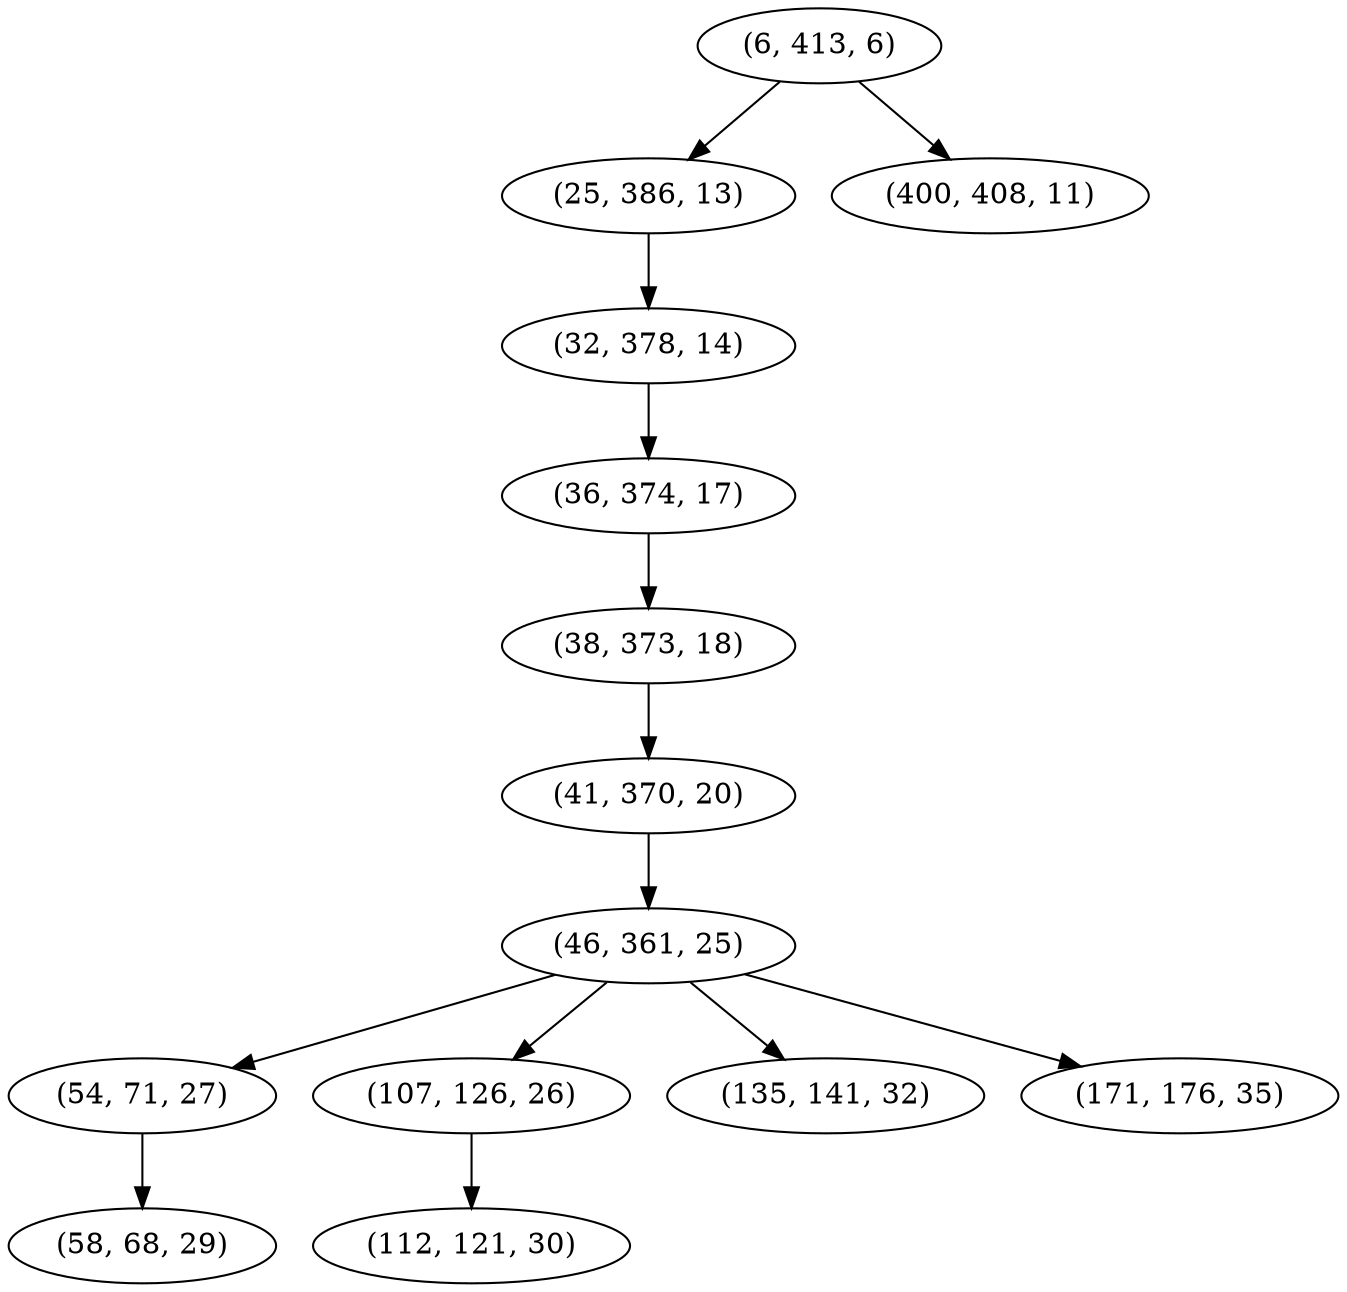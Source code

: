 digraph tree {
    "(6, 413, 6)";
    "(25, 386, 13)";
    "(32, 378, 14)";
    "(36, 374, 17)";
    "(38, 373, 18)";
    "(41, 370, 20)";
    "(46, 361, 25)";
    "(54, 71, 27)";
    "(58, 68, 29)";
    "(107, 126, 26)";
    "(112, 121, 30)";
    "(135, 141, 32)";
    "(171, 176, 35)";
    "(400, 408, 11)";
    "(6, 413, 6)" -> "(25, 386, 13)";
    "(6, 413, 6)" -> "(400, 408, 11)";
    "(25, 386, 13)" -> "(32, 378, 14)";
    "(32, 378, 14)" -> "(36, 374, 17)";
    "(36, 374, 17)" -> "(38, 373, 18)";
    "(38, 373, 18)" -> "(41, 370, 20)";
    "(41, 370, 20)" -> "(46, 361, 25)";
    "(46, 361, 25)" -> "(54, 71, 27)";
    "(46, 361, 25)" -> "(107, 126, 26)";
    "(46, 361, 25)" -> "(135, 141, 32)";
    "(46, 361, 25)" -> "(171, 176, 35)";
    "(54, 71, 27)" -> "(58, 68, 29)";
    "(107, 126, 26)" -> "(112, 121, 30)";
}

